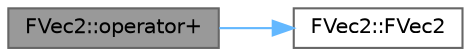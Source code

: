 digraph "FVec2::operator+"
{
 // LATEX_PDF_SIZE
  bgcolor="transparent";
  edge [fontname=Helvetica,fontsize=10,labelfontname=Helvetica,labelfontsize=10];
  node [fontname=Helvetica,fontsize=10,shape=box,height=0.2,width=0.4];
  rankdir="LR";
  Node1 [id="Node000001",label="FVec2::operator+",height=0.2,width=0.4,color="gray40", fillcolor="grey60", style="filled", fontcolor="black",tooltip="加法操作符重载"];
  Node1 -> Node2 [id="edge1_Node000001_Node000002",color="steelblue1",style="solid",tooltip=" "];
  Node2 [id="Node000002",label="FVec2::FVec2",height=0.2,width=0.4,color="grey40", fillcolor="white", style="filled",URL="$class_f_vec2.html#a65718637debb3a014fd00978dae6603f",tooltip="默认构造函数"];
}
